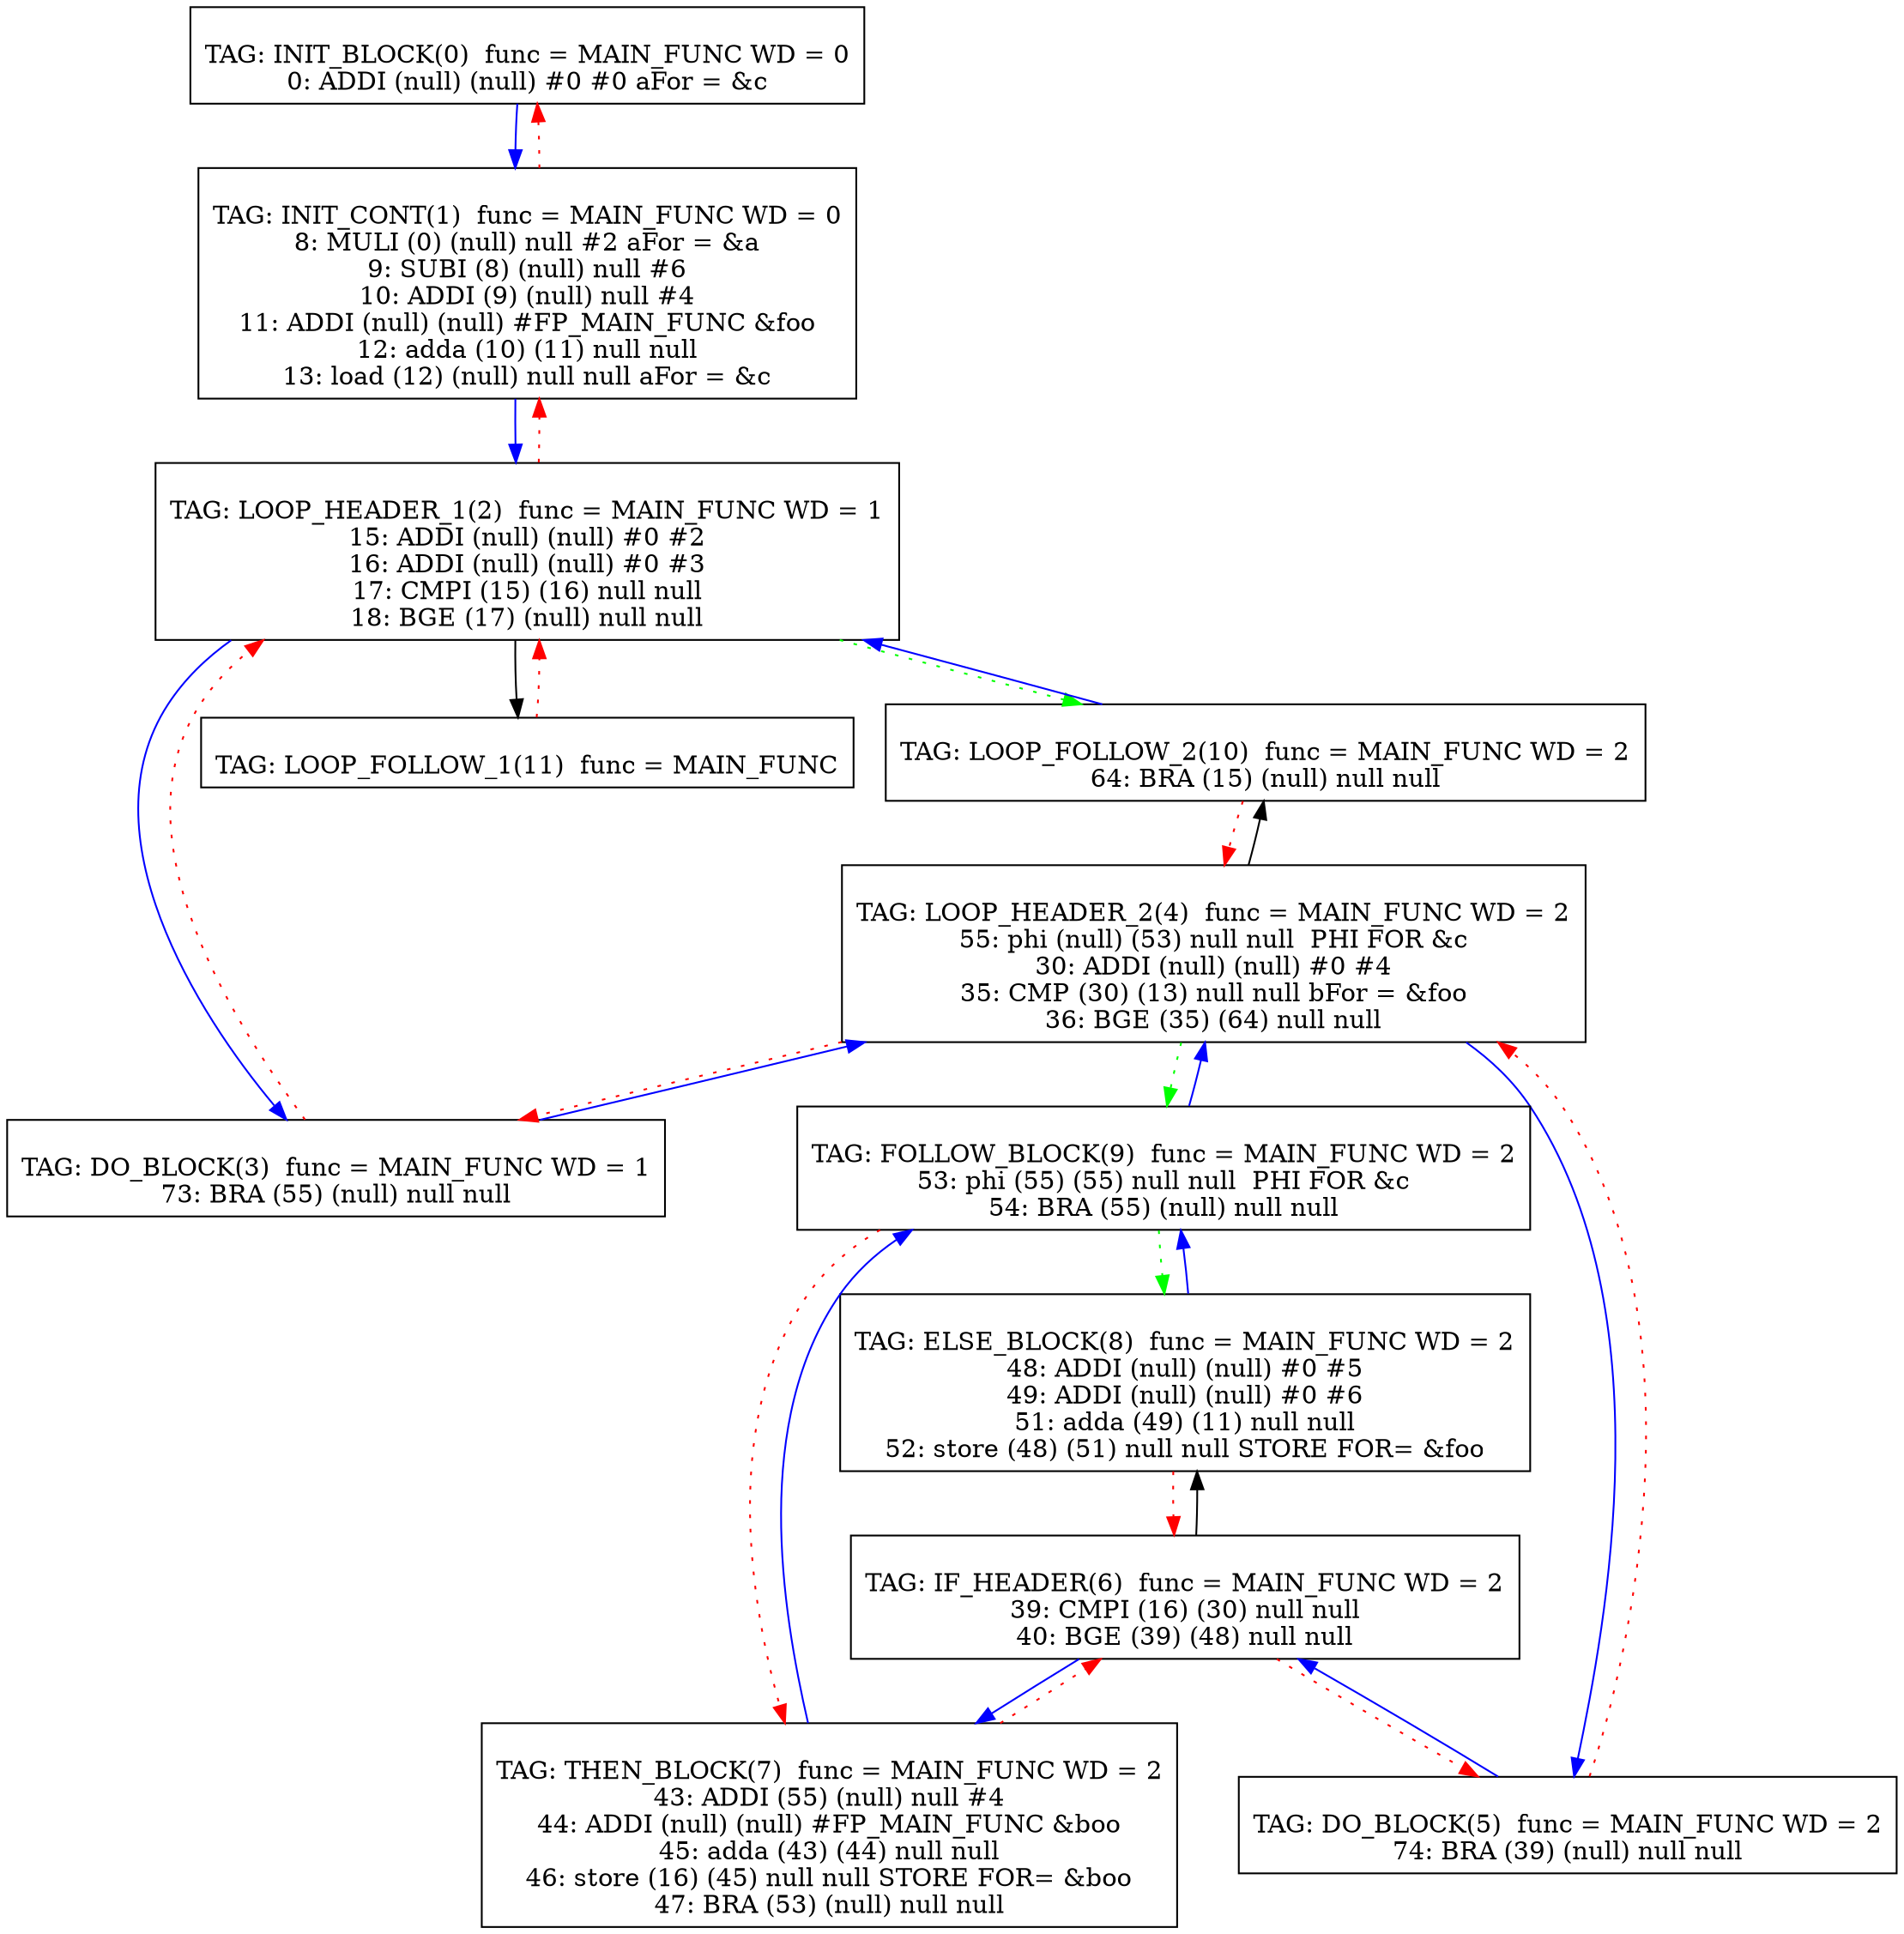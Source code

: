 digraph {
0[label="
TAG: INIT_BLOCK(0)  func = MAIN_FUNC WD = 0
0: ADDI (null) (null) #0 #0 aFor = &c
"];
0[shape=box];
0 -> 1[color=blue]
1[label="
TAG: INIT_CONT(1)  func = MAIN_FUNC WD = 0
8: MULI (0) (null) null #2 aFor = &a
9: SUBI (8) (null) null #6
10: ADDI (9) (null) null #4
11: ADDI (null) (null) #FP_MAIN_FUNC &foo
12: adda (10) (11) null null
13: load (12) (null) null null aFor = &c
"];
1[shape=box];
1 -> 2[color=blue]
1 -> 0[color=red][style=dotted]
2[label="
TAG: LOOP_HEADER_1(2)  func = MAIN_FUNC WD = 1
15: ADDI (null) (null) #0 #2
16: ADDI (null) (null) #0 #3
17: CMPI (15) (16) null null
18: BGE (17) (null) null null
"];
2[shape=box];
2 -> 3[color=blue]
2 -> 11[color=black]
2 -> 1[color=red][style=dotted]
2 -> 10[color=green][style=dotted]
3[label="
TAG: DO_BLOCK(3)  func = MAIN_FUNC WD = 1
73: BRA (55) (null) null null
"];
3[shape=box];
3 -> 4[color=blue]
3 -> 2[color=red][style=dotted]
4[label="
TAG: LOOP_HEADER_2(4)  func = MAIN_FUNC WD = 2
55: phi (null) (53) null null  PHI FOR &c
30: ADDI (null) (null) #0 #4
35: CMP (30) (13) null null bFor = &foo
36: BGE (35) (64) null null
"];
4[shape=box];
4 -> 5[color=blue]
4 -> 10[color=black]
4 -> 3[color=red][style=dotted]
4 -> 9[color=green][style=dotted]
5[label="
TAG: DO_BLOCK(5)  func = MAIN_FUNC WD = 2
74: BRA (39) (null) null null
"];
5[shape=box];
5 -> 6[color=blue]
5 -> 4[color=red][style=dotted]
6[label="
TAG: IF_HEADER(6)  func = MAIN_FUNC WD = 2
39: CMPI (16) (30) null null
40: BGE (39) (48) null null
"];
6[shape=box];
6 -> 7[color=blue]
6 -> 8[color=black]
6 -> 5[color=red][style=dotted]
7[label="
TAG: THEN_BLOCK(7)  func = MAIN_FUNC WD = 2
43: ADDI (55) (null) null #4
44: ADDI (null) (null) #FP_MAIN_FUNC &boo
45: adda (43) (44) null null
46: store (16) (45) null null STORE FOR= &boo
47: BRA (53) (null) null null
"];
7[shape=box];
7 -> 9[color=blue]
7 -> 6[color=red][style=dotted]
8[label="
TAG: ELSE_BLOCK(8)  func = MAIN_FUNC WD = 2
48: ADDI (null) (null) #0 #5
49: ADDI (null) (null) #0 #6
51: adda (49) (11) null null
52: store (48) (51) null null STORE FOR= &foo
"];
8[shape=box];
8 -> 9[color=blue]
8 -> 6[color=red][style=dotted]
9[label="
TAG: FOLLOW_BLOCK(9)  func = MAIN_FUNC WD = 2
53: phi (55) (55) null null  PHI FOR &c
54: BRA (55) (null) null null
"];
9[shape=box];
9 -> 4[color=blue]
9 -> 7[color=red][style=dotted]
9 -> 8[color=green][style=dotted]
10[label="
TAG: LOOP_FOLLOW_2(10)  func = MAIN_FUNC WD = 2
64: BRA (15) (null) null null
"];
10[shape=box];
10 -> 2[color=blue]
10 -> 4[color=red][style=dotted]
11[label="
TAG: LOOP_FOLLOW_1(11)  func = MAIN_FUNC
"];
11[shape=box];
11 -> 2[color=red][style=dotted]
}